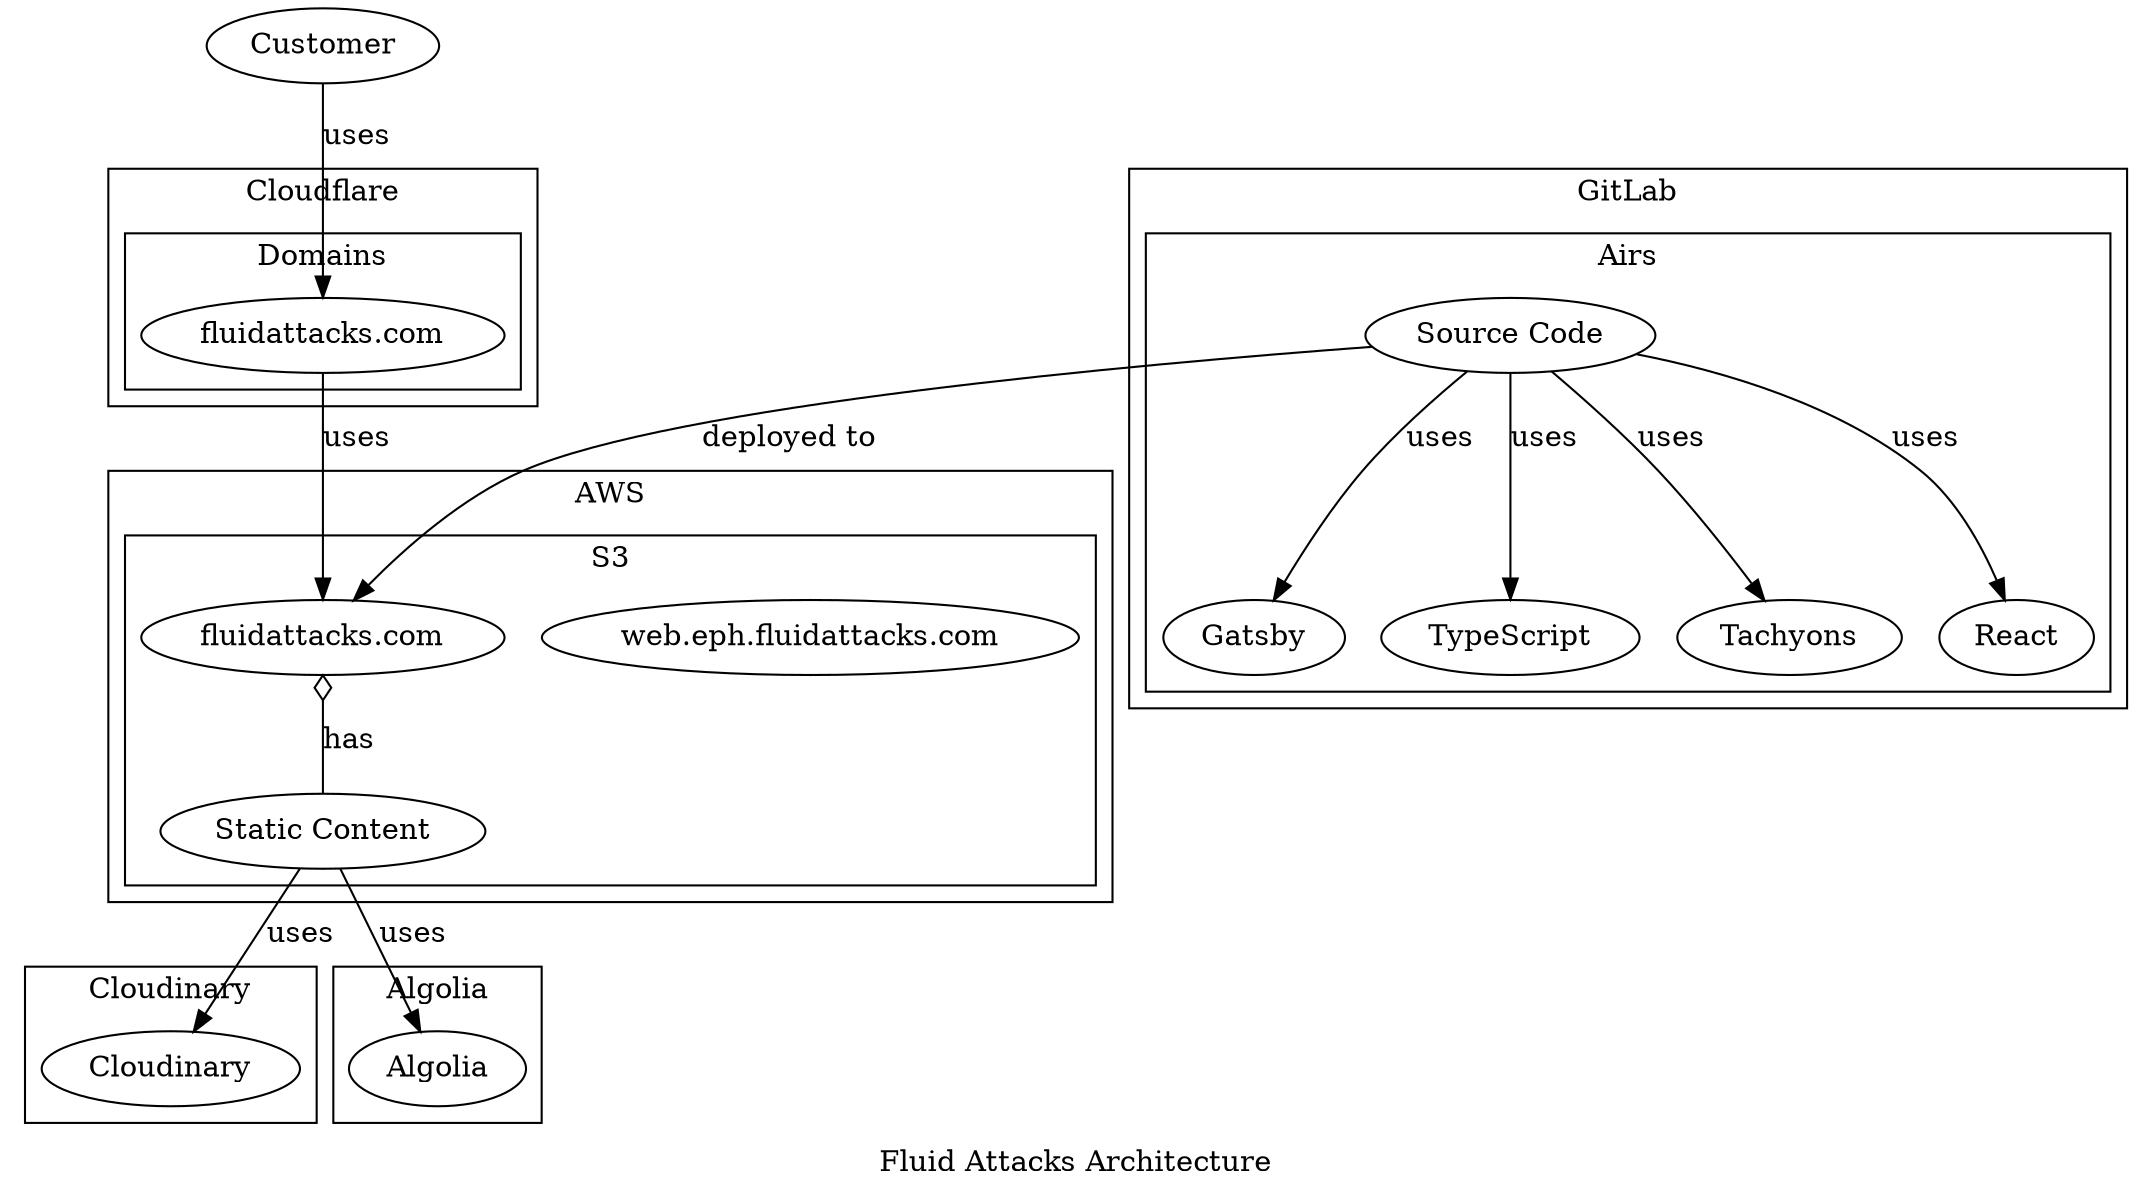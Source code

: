 // SPDX-FileCopyrightText: 2022 Fluid Attacks <development@fluidattacks.com>
//
// SPDX-License-Identifier: MPL-2.0

digraph architecture {
  label="Fluid Attacks Architecture"
  // If things overlap you can play with the following options:
  // layout="fdp"
  layout="dot"
  // scale="scale"
  scale="scalexy"
  // splines="ortho"
  // edge[len=6 minlen=4]
  // margin=12

  customer[label="Customer"]

  subgraph cluster_gitlab {
    label="GitLab";

    subgraph cluster_gitlab_airs {
      label="Airs";

      gitlab_airs[label="Source Code"];
      gitlab_airs_gatsby[label="Gatsby"]
      gitlab_airs_typescript[label="TypeScript"]
      gitlab_airs_tachyons[label="Tachyons"]
      gitlab_airs_react[label="React"]
    }
  }

  subgraph cluster_aws {
    label="AWS"
    subgraph cluster_aws_s3 {
      label="S3"
      aws_s3_airs_dev[label="web.eph.fluidattacks.com"];
      aws_s3_airs_prod[label="fluidattacks.com"];
      aws_s3_airs_prod_static[label="Static Content"];
    }
  }

  subgraph cluster_cloudinary {
    label="Cloudinary"
    cloudinary[label="Cloudinary"]
  }

  subgraph cluster_algolia {
    label="Algolia"
    algolia[label="Algolia"]
  }

  subgraph cluster_cloudflare {
    label="Cloudflare"
    subgraph cluster_cloudflare_domain {
      label="Domains"
      cloudflare_domain_prod[label="fluidattacks.com"]
    }
  }

  {
    // Global
    customer -> cloudflare_domain_prod[label="uses"]
  }

  {
    // Airs
    aws_s3_airs_prod -> aws_s3_airs_prod_static[label="has" dir="back" arrowtail="odiamond"]
    aws_s3_airs_prod_static -> algolia[label="uses"]
    aws_s3_airs_prod_static -> cloudinary[label="uses"]
    cloudflare_domain_prod -> aws_s3_airs_prod[label="uses"]
    gitlab_airs -> aws_s3_airs_prod[label="deployed to"]
    gitlab_airs -> gitlab_airs_gatsby[label="uses"]
    gitlab_airs -> gitlab_airs_typescript[label="uses"]
    gitlab_airs -> gitlab_airs_tachyons[label="uses"]
    gitlab_airs -> gitlab_airs_react[label="uses"]
  }
}

